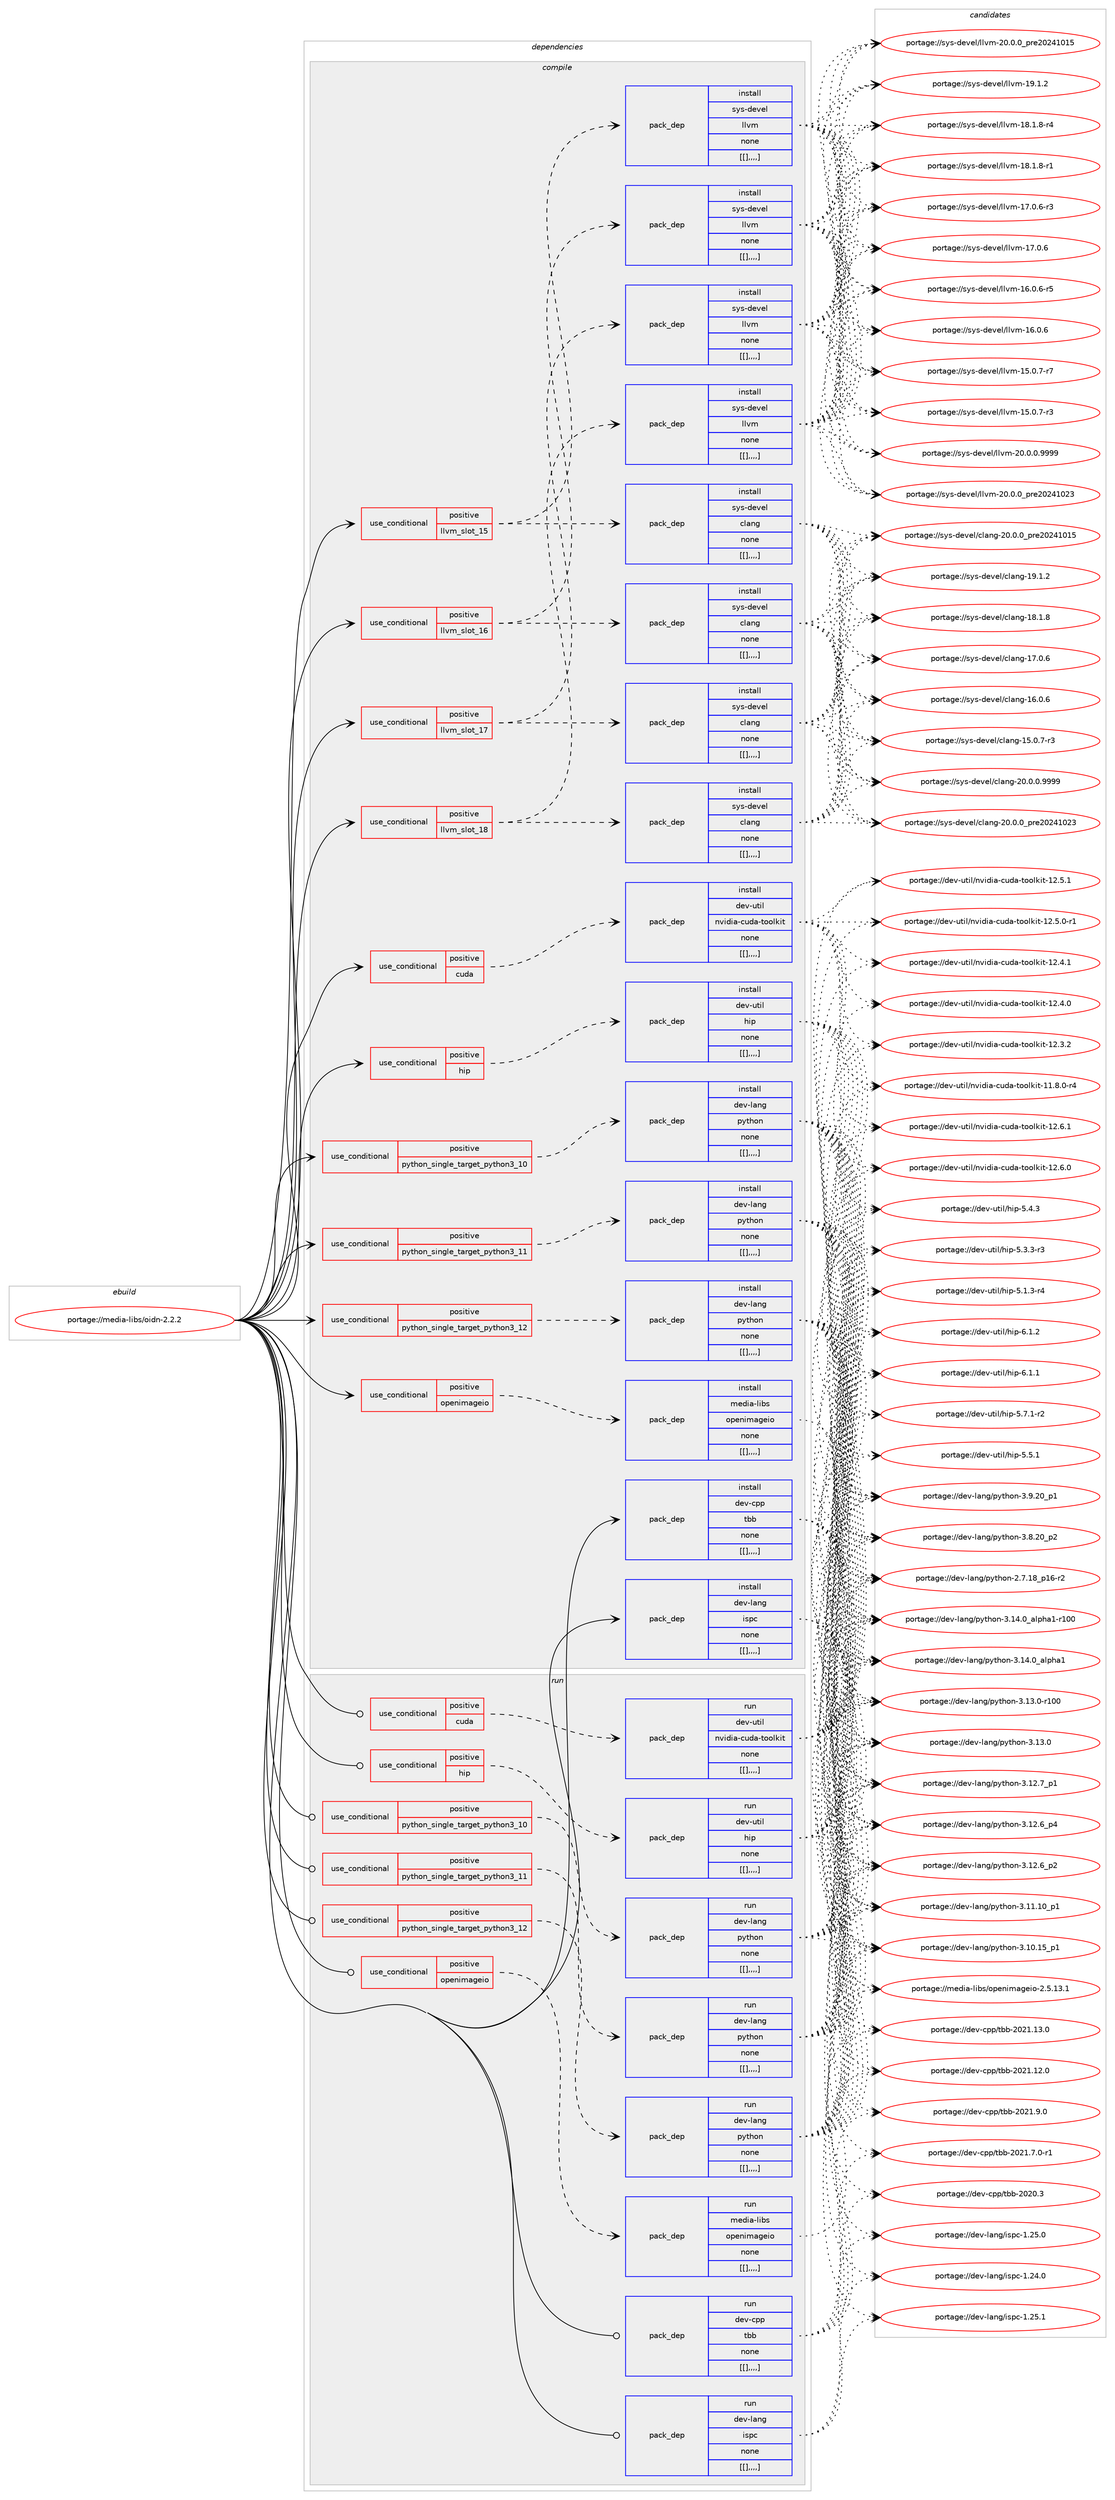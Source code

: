 digraph prolog {

# *************
# Graph options
# *************

newrank=true;
concentrate=true;
compound=true;
graph [rankdir=LR,fontname=Helvetica,fontsize=10,ranksep=1.5];#, ranksep=2.5, nodesep=0.2];
edge  [arrowhead=vee];
node  [fontname=Helvetica,fontsize=10];

# **********
# The ebuild
# **********

subgraph cluster_leftcol {
color=gray;
label=<<i>ebuild</i>>;
id [label="portage://media-libs/oidn-2.2.2", color=red, width=4, href="../media-libs/oidn-2.2.2.svg"];
}

# ****************
# The dependencies
# ****************

subgraph cluster_midcol {
color=gray;
label=<<i>dependencies</i>>;
subgraph cluster_compile {
fillcolor="#eeeeee";
style=filled;
label=<<i>compile</i>>;
subgraph cond82442 {
dependency324927 [label=<<TABLE BORDER="0" CELLBORDER="1" CELLSPACING="0" CELLPADDING="4"><TR><TD ROWSPAN="3" CELLPADDING="10">use_conditional</TD></TR><TR><TD>positive</TD></TR><TR><TD>cuda</TD></TR></TABLE>>, shape=none, color=red];
subgraph pack239836 {
dependency324976 [label=<<TABLE BORDER="0" CELLBORDER="1" CELLSPACING="0" CELLPADDING="4" WIDTH="220"><TR><TD ROWSPAN="6" CELLPADDING="30">pack_dep</TD></TR><TR><TD WIDTH="110">install</TD></TR><TR><TD>dev-util</TD></TR><TR><TD>nvidia-cuda-toolkit</TD></TR><TR><TD>none</TD></TR><TR><TD>[[],,,,]</TD></TR></TABLE>>, shape=none, color=blue];
}
dependency324927:e -> dependency324976:w [weight=20,style="dashed",arrowhead="vee"];
}
id:e -> dependency324927:w [weight=20,style="solid",arrowhead="vee"];
subgraph cond82493 {
dependency325033 [label=<<TABLE BORDER="0" CELLBORDER="1" CELLSPACING="0" CELLPADDING="4"><TR><TD ROWSPAN="3" CELLPADDING="10">use_conditional</TD></TR><TR><TD>positive</TD></TR><TR><TD>hip</TD></TR></TABLE>>, shape=none, color=red];
subgraph pack239916 {
dependency325119 [label=<<TABLE BORDER="0" CELLBORDER="1" CELLSPACING="0" CELLPADDING="4" WIDTH="220"><TR><TD ROWSPAN="6" CELLPADDING="30">pack_dep</TD></TR><TR><TD WIDTH="110">install</TD></TR><TR><TD>dev-util</TD></TR><TR><TD>hip</TD></TR><TR><TD>none</TD></TR><TR><TD>[[],,,,]</TD></TR></TABLE>>, shape=none, color=blue];
}
dependency325033:e -> dependency325119:w [weight=20,style="dashed",arrowhead="vee"];
}
id:e -> dependency325033:w [weight=20,style="solid",arrowhead="vee"];
subgraph cond82535 {
dependency325197 [label=<<TABLE BORDER="0" CELLBORDER="1" CELLSPACING="0" CELLPADDING="4"><TR><TD ROWSPAN="3" CELLPADDING="10">use_conditional</TD></TR><TR><TD>positive</TD></TR><TR><TD>llvm_slot_15</TD></TR></TABLE>>, shape=none, color=red];
subgraph pack240013 {
dependency325301 [label=<<TABLE BORDER="0" CELLBORDER="1" CELLSPACING="0" CELLPADDING="4" WIDTH="220"><TR><TD ROWSPAN="6" CELLPADDING="30">pack_dep</TD></TR><TR><TD WIDTH="110">install</TD></TR><TR><TD>sys-devel</TD></TR><TR><TD>clang</TD></TR><TR><TD>none</TD></TR><TR><TD>[[],,,,]</TD></TR></TABLE>>, shape=none, color=blue];
}
dependency325197:e -> dependency325301:w [weight=20,style="dashed",arrowhead="vee"];
subgraph pack240105 {
dependency325380 [label=<<TABLE BORDER="0" CELLBORDER="1" CELLSPACING="0" CELLPADDING="4" WIDTH="220"><TR><TD ROWSPAN="6" CELLPADDING="30">pack_dep</TD></TR><TR><TD WIDTH="110">install</TD></TR><TR><TD>sys-devel</TD></TR><TR><TD>llvm</TD></TR><TR><TD>none</TD></TR><TR><TD>[[],,,,]</TD></TR></TABLE>>, shape=none, color=blue];
}
dependency325197:e -> dependency325380:w [weight=20,style="dashed",arrowhead="vee"];
}
id:e -> dependency325197:w [weight=20,style="solid",arrowhead="vee"];
subgraph cond82602 {
dependency325386 [label=<<TABLE BORDER="0" CELLBORDER="1" CELLSPACING="0" CELLPADDING="4"><TR><TD ROWSPAN="3" CELLPADDING="10">use_conditional</TD></TR><TR><TD>positive</TD></TR><TR><TD>llvm_slot_16</TD></TR></TABLE>>, shape=none, color=red];
subgraph pack240128 {
dependency325447 [label=<<TABLE BORDER="0" CELLBORDER="1" CELLSPACING="0" CELLPADDING="4" WIDTH="220"><TR><TD ROWSPAN="6" CELLPADDING="30">pack_dep</TD></TR><TR><TD WIDTH="110">install</TD></TR><TR><TD>sys-devel</TD></TR><TR><TD>clang</TD></TR><TR><TD>none</TD></TR><TR><TD>[[],,,,]</TD></TR></TABLE>>, shape=none, color=blue];
}
dependency325386:e -> dependency325447:w [weight=20,style="dashed",arrowhead="vee"];
subgraph pack240217 {
dependency325587 [label=<<TABLE BORDER="0" CELLBORDER="1" CELLSPACING="0" CELLPADDING="4" WIDTH="220"><TR><TD ROWSPAN="6" CELLPADDING="30">pack_dep</TD></TR><TR><TD WIDTH="110">install</TD></TR><TR><TD>sys-devel</TD></TR><TR><TD>llvm</TD></TR><TR><TD>none</TD></TR><TR><TD>[[],,,,]</TD></TR></TABLE>>, shape=none, color=blue];
}
dependency325386:e -> dependency325587:w [weight=20,style="dashed",arrowhead="vee"];
}
id:e -> dependency325386:w [weight=20,style="solid",arrowhead="vee"];
subgraph cond82662 {
dependency325615 [label=<<TABLE BORDER="0" CELLBORDER="1" CELLSPACING="0" CELLPADDING="4"><TR><TD ROWSPAN="3" CELLPADDING="10">use_conditional</TD></TR><TR><TD>positive</TD></TR><TR><TD>llvm_slot_17</TD></TR></TABLE>>, shape=none, color=red];
subgraph pack240300 {
dependency325659 [label=<<TABLE BORDER="0" CELLBORDER="1" CELLSPACING="0" CELLPADDING="4" WIDTH="220"><TR><TD ROWSPAN="6" CELLPADDING="30">pack_dep</TD></TR><TR><TD WIDTH="110">install</TD></TR><TR><TD>sys-devel</TD></TR><TR><TD>clang</TD></TR><TR><TD>none</TD></TR><TR><TD>[[],,,,]</TD></TR></TABLE>>, shape=none, color=blue];
}
dependency325615:e -> dependency325659:w [weight=20,style="dashed",arrowhead="vee"];
subgraph pack240334 {
dependency325704 [label=<<TABLE BORDER="0" CELLBORDER="1" CELLSPACING="0" CELLPADDING="4" WIDTH="220"><TR><TD ROWSPAN="6" CELLPADDING="30">pack_dep</TD></TR><TR><TD WIDTH="110">install</TD></TR><TR><TD>sys-devel</TD></TR><TR><TD>llvm</TD></TR><TR><TD>none</TD></TR><TR><TD>[[],,,,]</TD></TR></TABLE>>, shape=none, color=blue];
}
dependency325615:e -> dependency325704:w [weight=20,style="dashed",arrowhead="vee"];
}
id:e -> dependency325615:w [weight=20,style="solid",arrowhead="vee"];
subgraph cond82720 {
dependency325785 [label=<<TABLE BORDER="0" CELLBORDER="1" CELLSPACING="0" CELLPADDING="4"><TR><TD ROWSPAN="3" CELLPADDING="10">use_conditional</TD></TR><TR><TD>positive</TD></TR><TR><TD>llvm_slot_18</TD></TR></TABLE>>, shape=none, color=red];
subgraph pack240478 {
dependency325933 [label=<<TABLE BORDER="0" CELLBORDER="1" CELLSPACING="0" CELLPADDING="4" WIDTH="220"><TR><TD ROWSPAN="6" CELLPADDING="30">pack_dep</TD></TR><TR><TD WIDTH="110">install</TD></TR><TR><TD>sys-devel</TD></TR><TR><TD>clang</TD></TR><TR><TD>none</TD></TR><TR><TD>[[],,,,]</TD></TR></TABLE>>, shape=none, color=blue];
}
dependency325785:e -> dependency325933:w [weight=20,style="dashed",arrowhead="vee"];
subgraph pack240504 {
dependency325959 [label=<<TABLE BORDER="0" CELLBORDER="1" CELLSPACING="0" CELLPADDING="4" WIDTH="220"><TR><TD ROWSPAN="6" CELLPADDING="30">pack_dep</TD></TR><TR><TD WIDTH="110">install</TD></TR><TR><TD>sys-devel</TD></TR><TR><TD>llvm</TD></TR><TR><TD>none</TD></TR><TR><TD>[[],,,,]</TD></TR></TABLE>>, shape=none, color=blue];
}
dependency325785:e -> dependency325959:w [weight=20,style="dashed",arrowhead="vee"];
}
id:e -> dependency325785:w [weight=20,style="solid",arrowhead="vee"];
subgraph cond82800 {
dependency326003 [label=<<TABLE BORDER="0" CELLBORDER="1" CELLSPACING="0" CELLPADDING="4"><TR><TD ROWSPAN="3" CELLPADDING="10">use_conditional</TD></TR><TR><TD>positive</TD></TR><TR><TD>openimageio</TD></TR></TABLE>>, shape=none, color=red];
subgraph pack240567 {
dependency326064 [label=<<TABLE BORDER="0" CELLBORDER="1" CELLSPACING="0" CELLPADDING="4" WIDTH="220"><TR><TD ROWSPAN="6" CELLPADDING="30">pack_dep</TD></TR><TR><TD WIDTH="110">install</TD></TR><TR><TD>media-libs</TD></TR><TR><TD>openimageio</TD></TR><TR><TD>none</TD></TR><TR><TD>[[],,,,]</TD></TR></TABLE>>, shape=none, color=blue];
}
dependency326003:e -> dependency326064:w [weight=20,style="dashed",arrowhead="vee"];
}
id:e -> dependency326003:w [weight=20,style="solid",arrowhead="vee"];
subgraph cond82821 {
dependency326088 [label=<<TABLE BORDER="0" CELLBORDER="1" CELLSPACING="0" CELLPADDING="4"><TR><TD ROWSPAN="3" CELLPADDING="10">use_conditional</TD></TR><TR><TD>positive</TD></TR><TR><TD>python_single_target_python3_10</TD></TR></TABLE>>, shape=none, color=red];
subgraph pack240613 {
dependency326109 [label=<<TABLE BORDER="0" CELLBORDER="1" CELLSPACING="0" CELLPADDING="4" WIDTH="220"><TR><TD ROWSPAN="6" CELLPADDING="30">pack_dep</TD></TR><TR><TD WIDTH="110">install</TD></TR><TR><TD>dev-lang</TD></TR><TR><TD>python</TD></TR><TR><TD>none</TD></TR><TR><TD>[[],,,,]</TD></TR></TABLE>>, shape=none, color=blue];
}
dependency326088:e -> dependency326109:w [weight=20,style="dashed",arrowhead="vee"];
}
id:e -> dependency326088:w [weight=20,style="solid",arrowhead="vee"];
subgraph cond82838 {
dependency326113 [label=<<TABLE BORDER="0" CELLBORDER="1" CELLSPACING="0" CELLPADDING="4"><TR><TD ROWSPAN="3" CELLPADDING="10">use_conditional</TD></TR><TR><TD>positive</TD></TR><TR><TD>python_single_target_python3_11</TD></TR></TABLE>>, shape=none, color=red];
subgraph pack240620 {
dependency326158 [label=<<TABLE BORDER="0" CELLBORDER="1" CELLSPACING="0" CELLPADDING="4" WIDTH="220"><TR><TD ROWSPAN="6" CELLPADDING="30">pack_dep</TD></TR><TR><TD WIDTH="110">install</TD></TR><TR><TD>dev-lang</TD></TR><TR><TD>python</TD></TR><TR><TD>none</TD></TR><TR><TD>[[],,,,]</TD></TR></TABLE>>, shape=none, color=blue];
}
dependency326113:e -> dependency326158:w [weight=20,style="dashed",arrowhead="vee"];
}
id:e -> dependency326113:w [weight=20,style="solid",arrowhead="vee"];
subgraph cond82852 {
dependency326164 [label=<<TABLE BORDER="0" CELLBORDER="1" CELLSPACING="0" CELLPADDING="4"><TR><TD ROWSPAN="3" CELLPADDING="10">use_conditional</TD></TR><TR><TD>positive</TD></TR><TR><TD>python_single_target_python3_12</TD></TR></TABLE>>, shape=none, color=red];
subgraph pack240657 {
dependency326191 [label=<<TABLE BORDER="0" CELLBORDER="1" CELLSPACING="0" CELLPADDING="4" WIDTH="220"><TR><TD ROWSPAN="6" CELLPADDING="30">pack_dep</TD></TR><TR><TD WIDTH="110">install</TD></TR><TR><TD>dev-lang</TD></TR><TR><TD>python</TD></TR><TR><TD>none</TD></TR><TR><TD>[[],,,,]</TD></TR></TABLE>>, shape=none, color=blue];
}
dependency326164:e -> dependency326191:w [weight=20,style="dashed",arrowhead="vee"];
}
id:e -> dependency326164:w [weight=20,style="solid",arrowhead="vee"];
subgraph pack240674 {
dependency326214 [label=<<TABLE BORDER="0" CELLBORDER="1" CELLSPACING="0" CELLPADDING="4" WIDTH="220"><TR><TD ROWSPAN="6" CELLPADDING="30">pack_dep</TD></TR><TR><TD WIDTH="110">install</TD></TR><TR><TD>dev-cpp</TD></TR><TR><TD>tbb</TD></TR><TR><TD>none</TD></TR><TR><TD>[[],,,,]</TD></TR></TABLE>>, shape=none, color=blue];
}
id:e -> dependency326214:w [weight=20,style="solid",arrowhead="vee"];
subgraph pack240694 {
dependency326237 [label=<<TABLE BORDER="0" CELLBORDER="1" CELLSPACING="0" CELLPADDING="4" WIDTH="220"><TR><TD ROWSPAN="6" CELLPADDING="30">pack_dep</TD></TR><TR><TD WIDTH="110">install</TD></TR><TR><TD>dev-lang</TD></TR><TR><TD>ispc</TD></TR><TR><TD>none</TD></TR><TR><TD>[[],,,,]</TD></TR></TABLE>>, shape=none, color=blue];
}
id:e -> dependency326237:w [weight=20,style="solid",arrowhead="vee"];
}
subgraph cluster_compileandrun {
fillcolor="#eeeeee";
style=filled;
label=<<i>compile and run</i>>;
}
subgraph cluster_run {
fillcolor="#eeeeee";
style=filled;
label=<<i>run</i>>;
subgraph cond82908 {
dependency326347 [label=<<TABLE BORDER="0" CELLBORDER="1" CELLSPACING="0" CELLPADDING="4"><TR><TD ROWSPAN="3" CELLPADDING="10">use_conditional</TD></TR><TR><TD>positive</TD></TR><TR><TD>cuda</TD></TR></TABLE>>, shape=none, color=red];
subgraph pack240794 {
dependency326385 [label=<<TABLE BORDER="0" CELLBORDER="1" CELLSPACING="0" CELLPADDING="4" WIDTH="220"><TR><TD ROWSPAN="6" CELLPADDING="30">pack_dep</TD></TR><TR><TD WIDTH="110">run</TD></TR><TR><TD>dev-util</TD></TR><TR><TD>nvidia-cuda-toolkit</TD></TR><TR><TD>none</TD></TR><TR><TD>[[],,,,]</TD></TR></TABLE>>, shape=none, color=blue];
}
dependency326347:e -> dependency326385:w [weight=20,style="dashed",arrowhead="vee"];
}
id:e -> dependency326347:w [weight=20,style="solid",arrowhead="odot"];
subgraph cond82938 {
dependency326416 [label=<<TABLE BORDER="0" CELLBORDER="1" CELLSPACING="0" CELLPADDING="4"><TR><TD ROWSPAN="3" CELLPADDING="10">use_conditional</TD></TR><TR><TD>positive</TD></TR><TR><TD>hip</TD></TR></TABLE>>, shape=none, color=red];
subgraph pack240814 {
dependency326482 [label=<<TABLE BORDER="0" CELLBORDER="1" CELLSPACING="0" CELLPADDING="4" WIDTH="220"><TR><TD ROWSPAN="6" CELLPADDING="30">pack_dep</TD></TR><TR><TD WIDTH="110">run</TD></TR><TR><TD>dev-util</TD></TR><TR><TD>hip</TD></TR><TR><TD>none</TD></TR><TR><TD>[[],,,,]</TD></TR></TABLE>>, shape=none, color=blue];
}
dependency326416:e -> dependency326482:w [weight=20,style="dashed",arrowhead="vee"];
}
id:e -> dependency326416:w [weight=20,style="solid",arrowhead="odot"];
subgraph cond82973 {
dependency326544 [label=<<TABLE BORDER="0" CELLBORDER="1" CELLSPACING="0" CELLPADDING="4"><TR><TD ROWSPAN="3" CELLPADDING="10">use_conditional</TD></TR><TR><TD>positive</TD></TR><TR><TD>openimageio</TD></TR></TABLE>>, shape=none, color=red];
subgraph pack240912 {
dependency326563 [label=<<TABLE BORDER="0" CELLBORDER="1" CELLSPACING="0" CELLPADDING="4" WIDTH="220"><TR><TD ROWSPAN="6" CELLPADDING="30">pack_dep</TD></TR><TR><TD WIDTH="110">run</TD></TR><TR><TD>media-libs</TD></TR><TR><TD>openimageio</TD></TR><TR><TD>none</TD></TR><TR><TD>[[],,,,]</TD></TR></TABLE>>, shape=none, color=blue];
}
dependency326544:e -> dependency326563:w [weight=20,style="dashed",arrowhead="vee"];
}
id:e -> dependency326544:w [weight=20,style="solid",arrowhead="odot"];
subgraph cond82994 {
dependency326642 [label=<<TABLE BORDER="0" CELLBORDER="1" CELLSPACING="0" CELLPADDING="4"><TR><TD ROWSPAN="3" CELLPADDING="10">use_conditional</TD></TR><TR><TD>positive</TD></TR><TR><TD>python_single_target_python3_10</TD></TR></TABLE>>, shape=none, color=red];
subgraph pack240981 {
dependency326678 [label=<<TABLE BORDER="0" CELLBORDER="1" CELLSPACING="0" CELLPADDING="4" WIDTH="220"><TR><TD ROWSPAN="6" CELLPADDING="30">pack_dep</TD></TR><TR><TD WIDTH="110">run</TD></TR><TR><TD>dev-lang</TD></TR><TR><TD>python</TD></TR><TR><TD>none</TD></TR><TR><TD>[[],,,,]</TD></TR></TABLE>>, shape=none, color=blue];
}
dependency326642:e -> dependency326678:w [weight=20,style="dashed",arrowhead="vee"];
}
id:e -> dependency326642:w [weight=20,style="solid",arrowhead="odot"];
subgraph cond83020 {
dependency326686 [label=<<TABLE BORDER="0" CELLBORDER="1" CELLSPACING="0" CELLPADDING="4"><TR><TD ROWSPAN="3" CELLPADDING="10">use_conditional</TD></TR><TR><TD>positive</TD></TR><TR><TD>python_single_target_python3_11</TD></TR></TABLE>>, shape=none, color=red];
subgraph pack241008 {
dependency326751 [label=<<TABLE BORDER="0" CELLBORDER="1" CELLSPACING="0" CELLPADDING="4" WIDTH="220"><TR><TD ROWSPAN="6" CELLPADDING="30">pack_dep</TD></TR><TR><TD WIDTH="110">run</TD></TR><TR><TD>dev-lang</TD></TR><TR><TD>python</TD></TR><TR><TD>none</TD></TR><TR><TD>[[],,,,]</TD></TR></TABLE>>, shape=none, color=blue];
}
dependency326686:e -> dependency326751:w [weight=20,style="dashed",arrowhead="vee"];
}
id:e -> dependency326686:w [weight=20,style="solid",arrowhead="odot"];
subgraph cond83048 {
dependency326776 [label=<<TABLE BORDER="0" CELLBORDER="1" CELLSPACING="0" CELLPADDING="4"><TR><TD ROWSPAN="3" CELLPADDING="10">use_conditional</TD></TR><TR><TD>positive</TD></TR><TR><TD>python_single_target_python3_12</TD></TR></TABLE>>, shape=none, color=red];
subgraph pack241095 {
dependency326848 [label=<<TABLE BORDER="0" CELLBORDER="1" CELLSPACING="0" CELLPADDING="4" WIDTH="220"><TR><TD ROWSPAN="6" CELLPADDING="30">pack_dep</TD></TR><TR><TD WIDTH="110">run</TD></TR><TR><TD>dev-lang</TD></TR><TR><TD>python</TD></TR><TR><TD>none</TD></TR><TR><TD>[[],,,,]</TD></TR></TABLE>>, shape=none, color=blue];
}
dependency326776:e -> dependency326848:w [weight=20,style="dashed",arrowhead="vee"];
}
id:e -> dependency326776:w [weight=20,style="solid",arrowhead="odot"];
subgraph pack241121 {
dependency326973 [label=<<TABLE BORDER="0" CELLBORDER="1" CELLSPACING="0" CELLPADDING="4" WIDTH="220"><TR><TD ROWSPAN="6" CELLPADDING="30">pack_dep</TD></TR><TR><TD WIDTH="110">run</TD></TR><TR><TD>dev-cpp</TD></TR><TR><TD>tbb</TD></TR><TR><TD>none</TD></TR><TR><TD>[[],,,,]</TD></TR></TABLE>>, shape=none, color=blue];
}
id:e -> dependency326973:w [weight=20,style="solid",arrowhead="odot"];
subgraph pack241182 {
dependency326980 [label=<<TABLE BORDER="0" CELLBORDER="1" CELLSPACING="0" CELLPADDING="4" WIDTH="220"><TR><TD ROWSPAN="6" CELLPADDING="30">pack_dep</TD></TR><TR><TD WIDTH="110">run</TD></TR><TR><TD>dev-lang</TD></TR><TR><TD>ispc</TD></TR><TR><TD>none</TD></TR><TR><TD>[[],,,,]</TD></TR></TABLE>>, shape=none, color=blue];
}
id:e -> dependency326980:w [weight=20,style="solid",arrowhead="odot"];
}
}

# **************
# The candidates
# **************

subgraph cluster_choices {
rank=same;
color=gray;
label=<<i>candidates</i>>;

subgraph choice240427 {
color=black;
nodesep=1;
choice1001011184511711610510847110118105100105974599117100974511611111110810710511645495046544649 [label="portage://dev-util/nvidia-cuda-toolkit-12.6.1", color=red, width=4,href="../dev-util/nvidia-cuda-toolkit-12.6.1.svg"];
choice1001011184511711610510847110118105100105974599117100974511611111110810710511645495046544648 [label="portage://dev-util/nvidia-cuda-toolkit-12.6.0", color=red, width=4,href="../dev-util/nvidia-cuda-toolkit-12.6.0.svg"];
choice1001011184511711610510847110118105100105974599117100974511611111110810710511645495046534649 [label="portage://dev-util/nvidia-cuda-toolkit-12.5.1", color=red, width=4,href="../dev-util/nvidia-cuda-toolkit-12.5.1.svg"];
choice10010111845117116105108471101181051001059745991171009745116111111108107105116454950465346484511449 [label="portage://dev-util/nvidia-cuda-toolkit-12.5.0-r1", color=red, width=4,href="../dev-util/nvidia-cuda-toolkit-12.5.0-r1.svg"];
choice1001011184511711610510847110118105100105974599117100974511611111110810710511645495046524649 [label="portage://dev-util/nvidia-cuda-toolkit-12.4.1", color=red, width=4,href="../dev-util/nvidia-cuda-toolkit-12.4.1.svg"];
choice1001011184511711610510847110118105100105974599117100974511611111110810710511645495046524648 [label="portage://dev-util/nvidia-cuda-toolkit-12.4.0", color=red, width=4,href="../dev-util/nvidia-cuda-toolkit-12.4.0.svg"];
choice1001011184511711610510847110118105100105974599117100974511611111110810710511645495046514650 [label="portage://dev-util/nvidia-cuda-toolkit-12.3.2", color=red, width=4,href="../dev-util/nvidia-cuda-toolkit-12.3.2.svg"];
choice10010111845117116105108471101181051001059745991171009745116111111108107105116454949465646484511452 [label="portage://dev-util/nvidia-cuda-toolkit-11.8.0-r4", color=red, width=4,href="../dev-util/nvidia-cuda-toolkit-11.8.0-r4.svg"];
dependency324976:e -> choice1001011184511711610510847110118105100105974599117100974511611111110810710511645495046544649:w [style=dotted,weight="100"];
dependency324976:e -> choice1001011184511711610510847110118105100105974599117100974511611111110810710511645495046544648:w [style=dotted,weight="100"];
dependency324976:e -> choice1001011184511711610510847110118105100105974599117100974511611111110810710511645495046534649:w [style=dotted,weight="100"];
dependency324976:e -> choice10010111845117116105108471101181051001059745991171009745116111111108107105116454950465346484511449:w [style=dotted,weight="100"];
dependency324976:e -> choice1001011184511711610510847110118105100105974599117100974511611111110810710511645495046524649:w [style=dotted,weight="100"];
dependency324976:e -> choice1001011184511711610510847110118105100105974599117100974511611111110810710511645495046524648:w [style=dotted,weight="100"];
dependency324976:e -> choice1001011184511711610510847110118105100105974599117100974511611111110810710511645495046514650:w [style=dotted,weight="100"];
dependency324976:e -> choice10010111845117116105108471101181051001059745991171009745116111111108107105116454949465646484511452:w [style=dotted,weight="100"];
}
subgraph choice240433 {
color=black;
nodesep=1;
choice1001011184511711610510847104105112455446494650 [label="portage://dev-util/hip-6.1.2", color=red, width=4,href="../dev-util/hip-6.1.2.svg"];
choice1001011184511711610510847104105112455446494649 [label="portage://dev-util/hip-6.1.1", color=red, width=4,href="../dev-util/hip-6.1.1.svg"];
choice10010111845117116105108471041051124553465546494511450 [label="portage://dev-util/hip-5.7.1-r2", color=red, width=4,href="../dev-util/hip-5.7.1-r2.svg"];
choice1001011184511711610510847104105112455346534649 [label="portage://dev-util/hip-5.5.1", color=red, width=4,href="../dev-util/hip-5.5.1.svg"];
choice1001011184511711610510847104105112455346524651 [label="portage://dev-util/hip-5.4.3", color=red, width=4,href="../dev-util/hip-5.4.3.svg"];
choice10010111845117116105108471041051124553465146514511451 [label="portage://dev-util/hip-5.3.3-r3", color=red, width=4,href="../dev-util/hip-5.3.3-r3.svg"];
choice10010111845117116105108471041051124553464946514511452 [label="portage://dev-util/hip-5.1.3-r4", color=red, width=4,href="../dev-util/hip-5.1.3-r4.svg"];
dependency325119:e -> choice1001011184511711610510847104105112455446494650:w [style=dotted,weight="100"];
dependency325119:e -> choice1001011184511711610510847104105112455446494649:w [style=dotted,weight="100"];
dependency325119:e -> choice10010111845117116105108471041051124553465546494511450:w [style=dotted,weight="100"];
dependency325119:e -> choice1001011184511711610510847104105112455346534649:w [style=dotted,weight="100"];
dependency325119:e -> choice1001011184511711610510847104105112455346524651:w [style=dotted,weight="100"];
dependency325119:e -> choice10010111845117116105108471041051124553465146514511451:w [style=dotted,weight="100"];
dependency325119:e -> choice10010111845117116105108471041051124553464946514511452:w [style=dotted,weight="100"];
}
subgraph choice240448 {
color=black;
nodesep=1;
choice11512111545100101118101108479910897110103455048464846484657575757 [label="portage://sys-devel/clang-20.0.0.9999", color=red, width=4,href="../sys-devel/clang-20.0.0.9999.svg"];
choice1151211154510010111810110847991089711010345504846484648951121141015048505249485051 [label="portage://sys-devel/clang-20.0.0_pre20241023", color=red, width=4,href="../sys-devel/clang-20.0.0_pre20241023.svg"];
choice1151211154510010111810110847991089711010345504846484648951121141015048505249484953 [label="portage://sys-devel/clang-20.0.0_pre20241015", color=red, width=4,href="../sys-devel/clang-20.0.0_pre20241015.svg"];
choice1151211154510010111810110847991089711010345495746494650 [label="portage://sys-devel/clang-19.1.2", color=red, width=4,href="../sys-devel/clang-19.1.2.svg"];
choice1151211154510010111810110847991089711010345495646494656 [label="portage://sys-devel/clang-18.1.8", color=red, width=4,href="../sys-devel/clang-18.1.8.svg"];
choice1151211154510010111810110847991089711010345495546484654 [label="portage://sys-devel/clang-17.0.6", color=red, width=4,href="../sys-devel/clang-17.0.6.svg"];
choice1151211154510010111810110847991089711010345495446484654 [label="portage://sys-devel/clang-16.0.6", color=red, width=4,href="../sys-devel/clang-16.0.6.svg"];
choice11512111545100101118101108479910897110103454953464846554511451 [label="portage://sys-devel/clang-15.0.7-r3", color=red, width=4,href="../sys-devel/clang-15.0.7-r3.svg"];
dependency325301:e -> choice11512111545100101118101108479910897110103455048464846484657575757:w [style=dotted,weight="100"];
dependency325301:e -> choice1151211154510010111810110847991089711010345504846484648951121141015048505249485051:w [style=dotted,weight="100"];
dependency325301:e -> choice1151211154510010111810110847991089711010345504846484648951121141015048505249484953:w [style=dotted,weight="100"];
dependency325301:e -> choice1151211154510010111810110847991089711010345495746494650:w [style=dotted,weight="100"];
dependency325301:e -> choice1151211154510010111810110847991089711010345495646494656:w [style=dotted,weight="100"];
dependency325301:e -> choice1151211154510010111810110847991089711010345495546484654:w [style=dotted,weight="100"];
dependency325301:e -> choice1151211154510010111810110847991089711010345495446484654:w [style=dotted,weight="100"];
dependency325301:e -> choice11512111545100101118101108479910897110103454953464846554511451:w [style=dotted,weight="100"];
}
subgraph choice240469 {
color=black;
nodesep=1;
choice1151211154510010111810110847108108118109455048464846484657575757 [label="portage://sys-devel/llvm-20.0.0.9999", color=red, width=4,href="../sys-devel/llvm-20.0.0.9999.svg"];
choice115121115451001011181011084710810811810945504846484648951121141015048505249485051 [label="portage://sys-devel/llvm-20.0.0_pre20241023", color=red, width=4,href="../sys-devel/llvm-20.0.0_pre20241023.svg"];
choice115121115451001011181011084710810811810945504846484648951121141015048505249484953 [label="portage://sys-devel/llvm-20.0.0_pre20241015", color=red, width=4,href="../sys-devel/llvm-20.0.0_pre20241015.svg"];
choice115121115451001011181011084710810811810945495746494650 [label="portage://sys-devel/llvm-19.1.2", color=red, width=4,href="../sys-devel/llvm-19.1.2.svg"];
choice1151211154510010111810110847108108118109454956464946564511452 [label="portage://sys-devel/llvm-18.1.8-r4", color=red, width=4,href="../sys-devel/llvm-18.1.8-r4.svg"];
choice1151211154510010111810110847108108118109454956464946564511449 [label="portage://sys-devel/llvm-18.1.8-r1", color=red, width=4,href="../sys-devel/llvm-18.1.8-r1.svg"];
choice1151211154510010111810110847108108118109454955464846544511451 [label="portage://sys-devel/llvm-17.0.6-r3", color=red, width=4,href="../sys-devel/llvm-17.0.6-r3.svg"];
choice115121115451001011181011084710810811810945495546484654 [label="portage://sys-devel/llvm-17.0.6", color=red, width=4,href="../sys-devel/llvm-17.0.6.svg"];
choice1151211154510010111810110847108108118109454954464846544511453 [label="portage://sys-devel/llvm-16.0.6-r5", color=red, width=4,href="../sys-devel/llvm-16.0.6-r5.svg"];
choice115121115451001011181011084710810811810945495446484654 [label="portage://sys-devel/llvm-16.0.6", color=red, width=4,href="../sys-devel/llvm-16.0.6.svg"];
choice1151211154510010111810110847108108118109454953464846554511455 [label="portage://sys-devel/llvm-15.0.7-r7", color=red, width=4,href="../sys-devel/llvm-15.0.7-r7.svg"];
choice1151211154510010111810110847108108118109454953464846554511451 [label="portage://sys-devel/llvm-15.0.7-r3", color=red, width=4,href="../sys-devel/llvm-15.0.7-r3.svg"];
dependency325380:e -> choice1151211154510010111810110847108108118109455048464846484657575757:w [style=dotted,weight="100"];
dependency325380:e -> choice115121115451001011181011084710810811810945504846484648951121141015048505249485051:w [style=dotted,weight="100"];
dependency325380:e -> choice115121115451001011181011084710810811810945504846484648951121141015048505249484953:w [style=dotted,weight="100"];
dependency325380:e -> choice115121115451001011181011084710810811810945495746494650:w [style=dotted,weight="100"];
dependency325380:e -> choice1151211154510010111810110847108108118109454956464946564511452:w [style=dotted,weight="100"];
dependency325380:e -> choice1151211154510010111810110847108108118109454956464946564511449:w [style=dotted,weight="100"];
dependency325380:e -> choice1151211154510010111810110847108108118109454955464846544511451:w [style=dotted,weight="100"];
dependency325380:e -> choice115121115451001011181011084710810811810945495546484654:w [style=dotted,weight="100"];
dependency325380:e -> choice1151211154510010111810110847108108118109454954464846544511453:w [style=dotted,weight="100"];
dependency325380:e -> choice115121115451001011181011084710810811810945495446484654:w [style=dotted,weight="100"];
dependency325380:e -> choice1151211154510010111810110847108108118109454953464846554511455:w [style=dotted,weight="100"];
dependency325380:e -> choice1151211154510010111810110847108108118109454953464846554511451:w [style=dotted,weight="100"];
}
subgraph choice240472 {
color=black;
nodesep=1;
choice11512111545100101118101108479910897110103455048464846484657575757 [label="portage://sys-devel/clang-20.0.0.9999", color=red, width=4,href="../sys-devel/clang-20.0.0.9999.svg"];
choice1151211154510010111810110847991089711010345504846484648951121141015048505249485051 [label="portage://sys-devel/clang-20.0.0_pre20241023", color=red, width=4,href="../sys-devel/clang-20.0.0_pre20241023.svg"];
choice1151211154510010111810110847991089711010345504846484648951121141015048505249484953 [label="portage://sys-devel/clang-20.0.0_pre20241015", color=red, width=4,href="../sys-devel/clang-20.0.0_pre20241015.svg"];
choice1151211154510010111810110847991089711010345495746494650 [label="portage://sys-devel/clang-19.1.2", color=red, width=4,href="../sys-devel/clang-19.1.2.svg"];
choice1151211154510010111810110847991089711010345495646494656 [label="portage://sys-devel/clang-18.1.8", color=red, width=4,href="../sys-devel/clang-18.1.8.svg"];
choice1151211154510010111810110847991089711010345495546484654 [label="portage://sys-devel/clang-17.0.6", color=red, width=4,href="../sys-devel/clang-17.0.6.svg"];
choice1151211154510010111810110847991089711010345495446484654 [label="portage://sys-devel/clang-16.0.6", color=red, width=4,href="../sys-devel/clang-16.0.6.svg"];
choice11512111545100101118101108479910897110103454953464846554511451 [label="portage://sys-devel/clang-15.0.7-r3", color=red, width=4,href="../sys-devel/clang-15.0.7-r3.svg"];
dependency325447:e -> choice11512111545100101118101108479910897110103455048464846484657575757:w [style=dotted,weight="100"];
dependency325447:e -> choice1151211154510010111810110847991089711010345504846484648951121141015048505249485051:w [style=dotted,weight="100"];
dependency325447:e -> choice1151211154510010111810110847991089711010345504846484648951121141015048505249484953:w [style=dotted,weight="100"];
dependency325447:e -> choice1151211154510010111810110847991089711010345495746494650:w [style=dotted,weight="100"];
dependency325447:e -> choice1151211154510010111810110847991089711010345495646494656:w [style=dotted,weight="100"];
dependency325447:e -> choice1151211154510010111810110847991089711010345495546484654:w [style=dotted,weight="100"];
dependency325447:e -> choice1151211154510010111810110847991089711010345495446484654:w [style=dotted,weight="100"];
dependency325447:e -> choice11512111545100101118101108479910897110103454953464846554511451:w [style=dotted,weight="100"];
}
subgraph choice240480 {
color=black;
nodesep=1;
choice1151211154510010111810110847108108118109455048464846484657575757 [label="portage://sys-devel/llvm-20.0.0.9999", color=red, width=4,href="../sys-devel/llvm-20.0.0.9999.svg"];
choice115121115451001011181011084710810811810945504846484648951121141015048505249485051 [label="portage://sys-devel/llvm-20.0.0_pre20241023", color=red, width=4,href="../sys-devel/llvm-20.0.0_pre20241023.svg"];
choice115121115451001011181011084710810811810945504846484648951121141015048505249484953 [label="portage://sys-devel/llvm-20.0.0_pre20241015", color=red, width=4,href="../sys-devel/llvm-20.0.0_pre20241015.svg"];
choice115121115451001011181011084710810811810945495746494650 [label="portage://sys-devel/llvm-19.1.2", color=red, width=4,href="../sys-devel/llvm-19.1.2.svg"];
choice1151211154510010111810110847108108118109454956464946564511452 [label="portage://sys-devel/llvm-18.1.8-r4", color=red, width=4,href="../sys-devel/llvm-18.1.8-r4.svg"];
choice1151211154510010111810110847108108118109454956464946564511449 [label="portage://sys-devel/llvm-18.1.8-r1", color=red, width=4,href="../sys-devel/llvm-18.1.8-r1.svg"];
choice1151211154510010111810110847108108118109454955464846544511451 [label="portage://sys-devel/llvm-17.0.6-r3", color=red, width=4,href="../sys-devel/llvm-17.0.6-r3.svg"];
choice115121115451001011181011084710810811810945495546484654 [label="portage://sys-devel/llvm-17.0.6", color=red, width=4,href="../sys-devel/llvm-17.0.6.svg"];
choice1151211154510010111810110847108108118109454954464846544511453 [label="portage://sys-devel/llvm-16.0.6-r5", color=red, width=4,href="../sys-devel/llvm-16.0.6-r5.svg"];
choice115121115451001011181011084710810811810945495446484654 [label="portage://sys-devel/llvm-16.0.6", color=red, width=4,href="../sys-devel/llvm-16.0.6.svg"];
choice1151211154510010111810110847108108118109454953464846554511455 [label="portage://sys-devel/llvm-15.0.7-r7", color=red, width=4,href="../sys-devel/llvm-15.0.7-r7.svg"];
choice1151211154510010111810110847108108118109454953464846554511451 [label="portage://sys-devel/llvm-15.0.7-r3", color=red, width=4,href="../sys-devel/llvm-15.0.7-r3.svg"];
dependency325587:e -> choice1151211154510010111810110847108108118109455048464846484657575757:w [style=dotted,weight="100"];
dependency325587:e -> choice115121115451001011181011084710810811810945504846484648951121141015048505249485051:w [style=dotted,weight="100"];
dependency325587:e -> choice115121115451001011181011084710810811810945504846484648951121141015048505249484953:w [style=dotted,weight="100"];
dependency325587:e -> choice115121115451001011181011084710810811810945495746494650:w [style=dotted,weight="100"];
dependency325587:e -> choice1151211154510010111810110847108108118109454956464946564511452:w [style=dotted,weight="100"];
dependency325587:e -> choice1151211154510010111810110847108108118109454956464946564511449:w [style=dotted,weight="100"];
dependency325587:e -> choice1151211154510010111810110847108108118109454955464846544511451:w [style=dotted,weight="100"];
dependency325587:e -> choice115121115451001011181011084710810811810945495546484654:w [style=dotted,weight="100"];
dependency325587:e -> choice1151211154510010111810110847108108118109454954464846544511453:w [style=dotted,weight="100"];
dependency325587:e -> choice115121115451001011181011084710810811810945495446484654:w [style=dotted,weight="100"];
dependency325587:e -> choice1151211154510010111810110847108108118109454953464846554511455:w [style=dotted,weight="100"];
dependency325587:e -> choice1151211154510010111810110847108108118109454953464846554511451:w [style=dotted,weight="100"];
}
subgraph choice240493 {
color=black;
nodesep=1;
choice11512111545100101118101108479910897110103455048464846484657575757 [label="portage://sys-devel/clang-20.0.0.9999", color=red, width=4,href="../sys-devel/clang-20.0.0.9999.svg"];
choice1151211154510010111810110847991089711010345504846484648951121141015048505249485051 [label="portage://sys-devel/clang-20.0.0_pre20241023", color=red, width=4,href="../sys-devel/clang-20.0.0_pre20241023.svg"];
choice1151211154510010111810110847991089711010345504846484648951121141015048505249484953 [label="portage://sys-devel/clang-20.0.0_pre20241015", color=red, width=4,href="../sys-devel/clang-20.0.0_pre20241015.svg"];
choice1151211154510010111810110847991089711010345495746494650 [label="portage://sys-devel/clang-19.1.2", color=red, width=4,href="../sys-devel/clang-19.1.2.svg"];
choice1151211154510010111810110847991089711010345495646494656 [label="portage://sys-devel/clang-18.1.8", color=red, width=4,href="../sys-devel/clang-18.1.8.svg"];
choice1151211154510010111810110847991089711010345495546484654 [label="portage://sys-devel/clang-17.0.6", color=red, width=4,href="../sys-devel/clang-17.0.6.svg"];
choice1151211154510010111810110847991089711010345495446484654 [label="portage://sys-devel/clang-16.0.6", color=red, width=4,href="../sys-devel/clang-16.0.6.svg"];
choice11512111545100101118101108479910897110103454953464846554511451 [label="portage://sys-devel/clang-15.0.7-r3", color=red, width=4,href="../sys-devel/clang-15.0.7-r3.svg"];
dependency325659:e -> choice11512111545100101118101108479910897110103455048464846484657575757:w [style=dotted,weight="100"];
dependency325659:e -> choice1151211154510010111810110847991089711010345504846484648951121141015048505249485051:w [style=dotted,weight="100"];
dependency325659:e -> choice1151211154510010111810110847991089711010345504846484648951121141015048505249484953:w [style=dotted,weight="100"];
dependency325659:e -> choice1151211154510010111810110847991089711010345495746494650:w [style=dotted,weight="100"];
dependency325659:e -> choice1151211154510010111810110847991089711010345495646494656:w [style=dotted,weight="100"];
dependency325659:e -> choice1151211154510010111810110847991089711010345495546484654:w [style=dotted,weight="100"];
dependency325659:e -> choice1151211154510010111810110847991089711010345495446484654:w [style=dotted,weight="100"];
dependency325659:e -> choice11512111545100101118101108479910897110103454953464846554511451:w [style=dotted,weight="100"];
}
subgraph choice240500 {
color=black;
nodesep=1;
choice1151211154510010111810110847108108118109455048464846484657575757 [label="portage://sys-devel/llvm-20.0.0.9999", color=red, width=4,href="../sys-devel/llvm-20.0.0.9999.svg"];
choice115121115451001011181011084710810811810945504846484648951121141015048505249485051 [label="portage://sys-devel/llvm-20.0.0_pre20241023", color=red, width=4,href="../sys-devel/llvm-20.0.0_pre20241023.svg"];
choice115121115451001011181011084710810811810945504846484648951121141015048505249484953 [label="portage://sys-devel/llvm-20.0.0_pre20241015", color=red, width=4,href="../sys-devel/llvm-20.0.0_pre20241015.svg"];
choice115121115451001011181011084710810811810945495746494650 [label="portage://sys-devel/llvm-19.1.2", color=red, width=4,href="../sys-devel/llvm-19.1.2.svg"];
choice1151211154510010111810110847108108118109454956464946564511452 [label="portage://sys-devel/llvm-18.1.8-r4", color=red, width=4,href="../sys-devel/llvm-18.1.8-r4.svg"];
choice1151211154510010111810110847108108118109454956464946564511449 [label="portage://sys-devel/llvm-18.1.8-r1", color=red, width=4,href="../sys-devel/llvm-18.1.8-r1.svg"];
choice1151211154510010111810110847108108118109454955464846544511451 [label="portage://sys-devel/llvm-17.0.6-r3", color=red, width=4,href="../sys-devel/llvm-17.0.6-r3.svg"];
choice115121115451001011181011084710810811810945495546484654 [label="portage://sys-devel/llvm-17.0.6", color=red, width=4,href="../sys-devel/llvm-17.0.6.svg"];
choice1151211154510010111810110847108108118109454954464846544511453 [label="portage://sys-devel/llvm-16.0.6-r5", color=red, width=4,href="../sys-devel/llvm-16.0.6-r5.svg"];
choice115121115451001011181011084710810811810945495446484654 [label="portage://sys-devel/llvm-16.0.6", color=red, width=4,href="../sys-devel/llvm-16.0.6.svg"];
choice1151211154510010111810110847108108118109454953464846554511455 [label="portage://sys-devel/llvm-15.0.7-r7", color=red, width=4,href="../sys-devel/llvm-15.0.7-r7.svg"];
choice1151211154510010111810110847108108118109454953464846554511451 [label="portage://sys-devel/llvm-15.0.7-r3", color=red, width=4,href="../sys-devel/llvm-15.0.7-r3.svg"];
dependency325704:e -> choice1151211154510010111810110847108108118109455048464846484657575757:w [style=dotted,weight="100"];
dependency325704:e -> choice115121115451001011181011084710810811810945504846484648951121141015048505249485051:w [style=dotted,weight="100"];
dependency325704:e -> choice115121115451001011181011084710810811810945504846484648951121141015048505249484953:w [style=dotted,weight="100"];
dependency325704:e -> choice115121115451001011181011084710810811810945495746494650:w [style=dotted,weight="100"];
dependency325704:e -> choice1151211154510010111810110847108108118109454956464946564511452:w [style=dotted,weight="100"];
dependency325704:e -> choice1151211154510010111810110847108108118109454956464946564511449:w [style=dotted,weight="100"];
dependency325704:e -> choice1151211154510010111810110847108108118109454955464846544511451:w [style=dotted,weight="100"];
dependency325704:e -> choice115121115451001011181011084710810811810945495546484654:w [style=dotted,weight="100"];
dependency325704:e -> choice1151211154510010111810110847108108118109454954464846544511453:w [style=dotted,weight="100"];
dependency325704:e -> choice115121115451001011181011084710810811810945495446484654:w [style=dotted,weight="100"];
dependency325704:e -> choice1151211154510010111810110847108108118109454953464846554511455:w [style=dotted,weight="100"];
dependency325704:e -> choice1151211154510010111810110847108108118109454953464846554511451:w [style=dotted,weight="100"];
}
subgraph choice240512 {
color=black;
nodesep=1;
choice11512111545100101118101108479910897110103455048464846484657575757 [label="portage://sys-devel/clang-20.0.0.9999", color=red, width=4,href="../sys-devel/clang-20.0.0.9999.svg"];
choice1151211154510010111810110847991089711010345504846484648951121141015048505249485051 [label="portage://sys-devel/clang-20.0.0_pre20241023", color=red, width=4,href="../sys-devel/clang-20.0.0_pre20241023.svg"];
choice1151211154510010111810110847991089711010345504846484648951121141015048505249484953 [label="portage://sys-devel/clang-20.0.0_pre20241015", color=red, width=4,href="../sys-devel/clang-20.0.0_pre20241015.svg"];
choice1151211154510010111810110847991089711010345495746494650 [label="portage://sys-devel/clang-19.1.2", color=red, width=4,href="../sys-devel/clang-19.1.2.svg"];
choice1151211154510010111810110847991089711010345495646494656 [label="portage://sys-devel/clang-18.1.8", color=red, width=4,href="../sys-devel/clang-18.1.8.svg"];
choice1151211154510010111810110847991089711010345495546484654 [label="portage://sys-devel/clang-17.0.6", color=red, width=4,href="../sys-devel/clang-17.0.6.svg"];
choice1151211154510010111810110847991089711010345495446484654 [label="portage://sys-devel/clang-16.0.6", color=red, width=4,href="../sys-devel/clang-16.0.6.svg"];
choice11512111545100101118101108479910897110103454953464846554511451 [label="portage://sys-devel/clang-15.0.7-r3", color=red, width=4,href="../sys-devel/clang-15.0.7-r3.svg"];
dependency325933:e -> choice11512111545100101118101108479910897110103455048464846484657575757:w [style=dotted,weight="100"];
dependency325933:e -> choice1151211154510010111810110847991089711010345504846484648951121141015048505249485051:w [style=dotted,weight="100"];
dependency325933:e -> choice1151211154510010111810110847991089711010345504846484648951121141015048505249484953:w [style=dotted,weight="100"];
dependency325933:e -> choice1151211154510010111810110847991089711010345495746494650:w [style=dotted,weight="100"];
dependency325933:e -> choice1151211154510010111810110847991089711010345495646494656:w [style=dotted,weight="100"];
dependency325933:e -> choice1151211154510010111810110847991089711010345495546484654:w [style=dotted,weight="100"];
dependency325933:e -> choice1151211154510010111810110847991089711010345495446484654:w [style=dotted,weight="100"];
dependency325933:e -> choice11512111545100101118101108479910897110103454953464846554511451:w [style=dotted,weight="100"];
}
subgraph choice240518 {
color=black;
nodesep=1;
choice1151211154510010111810110847108108118109455048464846484657575757 [label="portage://sys-devel/llvm-20.0.0.9999", color=red, width=4,href="../sys-devel/llvm-20.0.0.9999.svg"];
choice115121115451001011181011084710810811810945504846484648951121141015048505249485051 [label="portage://sys-devel/llvm-20.0.0_pre20241023", color=red, width=4,href="../sys-devel/llvm-20.0.0_pre20241023.svg"];
choice115121115451001011181011084710810811810945504846484648951121141015048505249484953 [label="portage://sys-devel/llvm-20.0.0_pre20241015", color=red, width=4,href="../sys-devel/llvm-20.0.0_pre20241015.svg"];
choice115121115451001011181011084710810811810945495746494650 [label="portage://sys-devel/llvm-19.1.2", color=red, width=4,href="../sys-devel/llvm-19.1.2.svg"];
choice1151211154510010111810110847108108118109454956464946564511452 [label="portage://sys-devel/llvm-18.1.8-r4", color=red, width=4,href="../sys-devel/llvm-18.1.8-r4.svg"];
choice1151211154510010111810110847108108118109454956464946564511449 [label="portage://sys-devel/llvm-18.1.8-r1", color=red, width=4,href="../sys-devel/llvm-18.1.8-r1.svg"];
choice1151211154510010111810110847108108118109454955464846544511451 [label="portage://sys-devel/llvm-17.0.6-r3", color=red, width=4,href="../sys-devel/llvm-17.0.6-r3.svg"];
choice115121115451001011181011084710810811810945495546484654 [label="portage://sys-devel/llvm-17.0.6", color=red, width=4,href="../sys-devel/llvm-17.0.6.svg"];
choice1151211154510010111810110847108108118109454954464846544511453 [label="portage://sys-devel/llvm-16.0.6-r5", color=red, width=4,href="../sys-devel/llvm-16.0.6-r5.svg"];
choice115121115451001011181011084710810811810945495446484654 [label="portage://sys-devel/llvm-16.0.6", color=red, width=4,href="../sys-devel/llvm-16.0.6.svg"];
choice1151211154510010111810110847108108118109454953464846554511455 [label="portage://sys-devel/llvm-15.0.7-r7", color=red, width=4,href="../sys-devel/llvm-15.0.7-r7.svg"];
choice1151211154510010111810110847108108118109454953464846554511451 [label="portage://sys-devel/llvm-15.0.7-r3", color=red, width=4,href="../sys-devel/llvm-15.0.7-r3.svg"];
dependency325959:e -> choice1151211154510010111810110847108108118109455048464846484657575757:w [style=dotted,weight="100"];
dependency325959:e -> choice115121115451001011181011084710810811810945504846484648951121141015048505249485051:w [style=dotted,weight="100"];
dependency325959:e -> choice115121115451001011181011084710810811810945504846484648951121141015048505249484953:w [style=dotted,weight="100"];
dependency325959:e -> choice115121115451001011181011084710810811810945495746494650:w [style=dotted,weight="100"];
dependency325959:e -> choice1151211154510010111810110847108108118109454956464946564511452:w [style=dotted,weight="100"];
dependency325959:e -> choice1151211154510010111810110847108108118109454956464946564511449:w [style=dotted,weight="100"];
dependency325959:e -> choice1151211154510010111810110847108108118109454955464846544511451:w [style=dotted,weight="100"];
dependency325959:e -> choice115121115451001011181011084710810811810945495546484654:w [style=dotted,weight="100"];
dependency325959:e -> choice1151211154510010111810110847108108118109454954464846544511453:w [style=dotted,weight="100"];
dependency325959:e -> choice115121115451001011181011084710810811810945495446484654:w [style=dotted,weight="100"];
dependency325959:e -> choice1151211154510010111810110847108108118109454953464846554511455:w [style=dotted,weight="100"];
dependency325959:e -> choice1151211154510010111810110847108108118109454953464846554511451:w [style=dotted,weight="100"];
}
subgraph choice240522 {
color=black;
nodesep=1;
choice1091011001059745108105981154711111210111010510997103101105111455046534649514649 [label="portage://media-libs/openimageio-2.5.13.1", color=red, width=4,href="../media-libs/openimageio-2.5.13.1.svg"];
dependency326064:e -> choice1091011001059745108105981154711111210111010510997103101105111455046534649514649:w [style=dotted,weight="100"];
}
subgraph choice240523 {
color=black;
nodesep=1;
choice100101118451089711010347112121116104111110455146495246489597108112104974945114494848 [label="portage://dev-lang/python-3.14.0_alpha1-r100", color=red, width=4,href="../dev-lang/python-3.14.0_alpha1-r100.svg"];
choice1001011184510897110103471121211161041111104551464952464895971081121049749 [label="portage://dev-lang/python-3.14.0_alpha1", color=red, width=4,href="../dev-lang/python-3.14.0_alpha1.svg"];
choice1001011184510897110103471121211161041111104551464951464845114494848 [label="portage://dev-lang/python-3.13.0-r100", color=red, width=4,href="../dev-lang/python-3.13.0-r100.svg"];
choice10010111845108971101034711212111610411111045514649514648 [label="portage://dev-lang/python-3.13.0", color=red, width=4,href="../dev-lang/python-3.13.0.svg"];
choice100101118451089711010347112121116104111110455146495046559511249 [label="portage://dev-lang/python-3.12.7_p1", color=red, width=4,href="../dev-lang/python-3.12.7_p1.svg"];
choice100101118451089711010347112121116104111110455146495046549511252 [label="portage://dev-lang/python-3.12.6_p4", color=red, width=4,href="../dev-lang/python-3.12.6_p4.svg"];
choice100101118451089711010347112121116104111110455146495046549511250 [label="portage://dev-lang/python-3.12.6_p2", color=red, width=4,href="../dev-lang/python-3.12.6_p2.svg"];
choice10010111845108971101034711212111610411111045514649494649489511249 [label="portage://dev-lang/python-3.11.10_p1", color=red, width=4,href="../dev-lang/python-3.11.10_p1.svg"];
choice10010111845108971101034711212111610411111045514649484649539511249 [label="portage://dev-lang/python-3.10.15_p1", color=red, width=4,href="../dev-lang/python-3.10.15_p1.svg"];
choice100101118451089711010347112121116104111110455146574650489511249 [label="portage://dev-lang/python-3.9.20_p1", color=red, width=4,href="../dev-lang/python-3.9.20_p1.svg"];
choice100101118451089711010347112121116104111110455146564650489511250 [label="portage://dev-lang/python-3.8.20_p2", color=red, width=4,href="../dev-lang/python-3.8.20_p2.svg"];
choice100101118451089711010347112121116104111110455046554649569511249544511450 [label="portage://dev-lang/python-2.7.18_p16-r2", color=red, width=4,href="../dev-lang/python-2.7.18_p16-r2.svg"];
dependency326109:e -> choice100101118451089711010347112121116104111110455146495246489597108112104974945114494848:w [style=dotted,weight="100"];
dependency326109:e -> choice1001011184510897110103471121211161041111104551464952464895971081121049749:w [style=dotted,weight="100"];
dependency326109:e -> choice1001011184510897110103471121211161041111104551464951464845114494848:w [style=dotted,weight="100"];
dependency326109:e -> choice10010111845108971101034711212111610411111045514649514648:w [style=dotted,weight="100"];
dependency326109:e -> choice100101118451089711010347112121116104111110455146495046559511249:w [style=dotted,weight="100"];
dependency326109:e -> choice100101118451089711010347112121116104111110455146495046549511252:w [style=dotted,weight="100"];
dependency326109:e -> choice100101118451089711010347112121116104111110455146495046549511250:w [style=dotted,weight="100"];
dependency326109:e -> choice10010111845108971101034711212111610411111045514649494649489511249:w [style=dotted,weight="100"];
dependency326109:e -> choice10010111845108971101034711212111610411111045514649484649539511249:w [style=dotted,weight="100"];
dependency326109:e -> choice100101118451089711010347112121116104111110455146574650489511249:w [style=dotted,weight="100"];
dependency326109:e -> choice100101118451089711010347112121116104111110455146564650489511250:w [style=dotted,weight="100"];
dependency326109:e -> choice100101118451089711010347112121116104111110455046554649569511249544511450:w [style=dotted,weight="100"];
}
subgraph choice240528 {
color=black;
nodesep=1;
choice100101118451089711010347112121116104111110455146495246489597108112104974945114494848 [label="portage://dev-lang/python-3.14.0_alpha1-r100", color=red, width=4,href="../dev-lang/python-3.14.0_alpha1-r100.svg"];
choice1001011184510897110103471121211161041111104551464952464895971081121049749 [label="portage://dev-lang/python-3.14.0_alpha1", color=red, width=4,href="../dev-lang/python-3.14.0_alpha1.svg"];
choice1001011184510897110103471121211161041111104551464951464845114494848 [label="portage://dev-lang/python-3.13.0-r100", color=red, width=4,href="../dev-lang/python-3.13.0-r100.svg"];
choice10010111845108971101034711212111610411111045514649514648 [label="portage://dev-lang/python-3.13.0", color=red, width=4,href="../dev-lang/python-3.13.0.svg"];
choice100101118451089711010347112121116104111110455146495046559511249 [label="portage://dev-lang/python-3.12.7_p1", color=red, width=4,href="../dev-lang/python-3.12.7_p1.svg"];
choice100101118451089711010347112121116104111110455146495046549511252 [label="portage://dev-lang/python-3.12.6_p4", color=red, width=4,href="../dev-lang/python-3.12.6_p4.svg"];
choice100101118451089711010347112121116104111110455146495046549511250 [label="portage://dev-lang/python-3.12.6_p2", color=red, width=4,href="../dev-lang/python-3.12.6_p2.svg"];
choice10010111845108971101034711212111610411111045514649494649489511249 [label="portage://dev-lang/python-3.11.10_p1", color=red, width=4,href="../dev-lang/python-3.11.10_p1.svg"];
choice10010111845108971101034711212111610411111045514649484649539511249 [label="portage://dev-lang/python-3.10.15_p1", color=red, width=4,href="../dev-lang/python-3.10.15_p1.svg"];
choice100101118451089711010347112121116104111110455146574650489511249 [label="portage://dev-lang/python-3.9.20_p1", color=red, width=4,href="../dev-lang/python-3.9.20_p1.svg"];
choice100101118451089711010347112121116104111110455146564650489511250 [label="portage://dev-lang/python-3.8.20_p2", color=red, width=4,href="../dev-lang/python-3.8.20_p2.svg"];
choice100101118451089711010347112121116104111110455046554649569511249544511450 [label="portage://dev-lang/python-2.7.18_p16-r2", color=red, width=4,href="../dev-lang/python-2.7.18_p16-r2.svg"];
dependency326158:e -> choice100101118451089711010347112121116104111110455146495246489597108112104974945114494848:w [style=dotted,weight="100"];
dependency326158:e -> choice1001011184510897110103471121211161041111104551464952464895971081121049749:w [style=dotted,weight="100"];
dependency326158:e -> choice1001011184510897110103471121211161041111104551464951464845114494848:w [style=dotted,weight="100"];
dependency326158:e -> choice10010111845108971101034711212111610411111045514649514648:w [style=dotted,weight="100"];
dependency326158:e -> choice100101118451089711010347112121116104111110455146495046559511249:w [style=dotted,weight="100"];
dependency326158:e -> choice100101118451089711010347112121116104111110455146495046549511252:w [style=dotted,weight="100"];
dependency326158:e -> choice100101118451089711010347112121116104111110455146495046549511250:w [style=dotted,weight="100"];
dependency326158:e -> choice10010111845108971101034711212111610411111045514649494649489511249:w [style=dotted,weight="100"];
dependency326158:e -> choice10010111845108971101034711212111610411111045514649484649539511249:w [style=dotted,weight="100"];
dependency326158:e -> choice100101118451089711010347112121116104111110455146574650489511249:w [style=dotted,weight="100"];
dependency326158:e -> choice100101118451089711010347112121116104111110455146564650489511250:w [style=dotted,weight="100"];
dependency326158:e -> choice100101118451089711010347112121116104111110455046554649569511249544511450:w [style=dotted,weight="100"];
}
subgraph choice240537 {
color=black;
nodesep=1;
choice100101118451089711010347112121116104111110455146495246489597108112104974945114494848 [label="portage://dev-lang/python-3.14.0_alpha1-r100", color=red, width=4,href="../dev-lang/python-3.14.0_alpha1-r100.svg"];
choice1001011184510897110103471121211161041111104551464952464895971081121049749 [label="portage://dev-lang/python-3.14.0_alpha1", color=red, width=4,href="../dev-lang/python-3.14.0_alpha1.svg"];
choice1001011184510897110103471121211161041111104551464951464845114494848 [label="portage://dev-lang/python-3.13.0-r100", color=red, width=4,href="../dev-lang/python-3.13.0-r100.svg"];
choice10010111845108971101034711212111610411111045514649514648 [label="portage://dev-lang/python-3.13.0", color=red, width=4,href="../dev-lang/python-3.13.0.svg"];
choice100101118451089711010347112121116104111110455146495046559511249 [label="portage://dev-lang/python-3.12.7_p1", color=red, width=4,href="../dev-lang/python-3.12.7_p1.svg"];
choice100101118451089711010347112121116104111110455146495046549511252 [label="portage://dev-lang/python-3.12.6_p4", color=red, width=4,href="../dev-lang/python-3.12.6_p4.svg"];
choice100101118451089711010347112121116104111110455146495046549511250 [label="portage://dev-lang/python-3.12.6_p2", color=red, width=4,href="../dev-lang/python-3.12.6_p2.svg"];
choice10010111845108971101034711212111610411111045514649494649489511249 [label="portage://dev-lang/python-3.11.10_p1", color=red, width=4,href="../dev-lang/python-3.11.10_p1.svg"];
choice10010111845108971101034711212111610411111045514649484649539511249 [label="portage://dev-lang/python-3.10.15_p1", color=red, width=4,href="../dev-lang/python-3.10.15_p1.svg"];
choice100101118451089711010347112121116104111110455146574650489511249 [label="portage://dev-lang/python-3.9.20_p1", color=red, width=4,href="../dev-lang/python-3.9.20_p1.svg"];
choice100101118451089711010347112121116104111110455146564650489511250 [label="portage://dev-lang/python-3.8.20_p2", color=red, width=4,href="../dev-lang/python-3.8.20_p2.svg"];
choice100101118451089711010347112121116104111110455046554649569511249544511450 [label="portage://dev-lang/python-2.7.18_p16-r2", color=red, width=4,href="../dev-lang/python-2.7.18_p16-r2.svg"];
dependency326191:e -> choice100101118451089711010347112121116104111110455146495246489597108112104974945114494848:w [style=dotted,weight="100"];
dependency326191:e -> choice1001011184510897110103471121211161041111104551464952464895971081121049749:w [style=dotted,weight="100"];
dependency326191:e -> choice1001011184510897110103471121211161041111104551464951464845114494848:w [style=dotted,weight="100"];
dependency326191:e -> choice10010111845108971101034711212111610411111045514649514648:w [style=dotted,weight="100"];
dependency326191:e -> choice100101118451089711010347112121116104111110455146495046559511249:w [style=dotted,weight="100"];
dependency326191:e -> choice100101118451089711010347112121116104111110455146495046549511252:w [style=dotted,weight="100"];
dependency326191:e -> choice100101118451089711010347112121116104111110455146495046549511250:w [style=dotted,weight="100"];
dependency326191:e -> choice10010111845108971101034711212111610411111045514649494649489511249:w [style=dotted,weight="100"];
dependency326191:e -> choice10010111845108971101034711212111610411111045514649484649539511249:w [style=dotted,weight="100"];
dependency326191:e -> choice100101118451089711010347112121116104111110455146574650489511249:w [style=dotted,weight="100"];
dependency326191:e -> choice100101118451089711010347112121116104111110455146564650489511250:w [style=dotted,weight="100"];
dependency326191:e -> choice100101118451089711010347112121116104111110455046554649569511249544511450:w [style=dotted,weight="100"];
}
subgraph choice240539 {
color=black;
nodesep=1;
choice100101118459911211247116989845504850494649514648 [label="portage://dev-cpp/tbb-2021.13.0", color=red, width=4,href="../dev-cpp/tbb-2021.13.0.svg"];
choice100101118459911211247116989845504850494649504648 [label="portage://dev-cpp/tbb-2021.12.0", color=red, width=4,href="../dev-cpp/tbb-2021.12.0.svg"];
choice1001011184599112112471169898455048504946574648 [label="portage://dev-cpp/tbb-2021.9.0", color=red, width=4,href="../dev-cpp/tbb-2021.9.0.svg"];
choice10010111845991121124711698984550485049465546484511449 [label="portage://dev-cpp/tbb-2021.7.0-r1", color=red, width=4,href="../dev-cpp/tbb-2021.7.0-r1.svg"];
choice100101118459911211247116989845504850484651 [label="portage://dev-cpp/tbb-2020.3", color=red, width=4,href="../dev-cpp/tbb-2020.3.svg"];
dependency326214:e -> choice100101118459911211247116989845504850494649514648:w [style=dotted,weight="100"];
dependency326214:e -> choice100101118459911211247116989845504850494649504648:w [style=dotted,weight="100"];
dependency326214:e -> choice1001011184599112112471169898455048504946574648:w [style=dotted,weight="100"];
dependency326214:e -> choice10010111845991121124711698984550485049465546484511449:w [style=dotted,weight="100"];
dependency326214:e -> choice100101118459911211247116989845504850484651:w [style=dotted,weight="100"];
}
subgraph choice240542 {
color=black;
nodesep=1;
choice1001011184510897110103471051151129945494650534649 [label="portage://dev-lang/ispc-1.25.1", color=red, width=4,href="../dev-lang/ispc-1.25.1.svg"];
choice1001011184510897110103471051151129945494650534648 [label="portage://dev-lang/ispc-1.25.0", color=red, width=4,href="../dev-lang/ispc-1.25.0.svg"];
choice1001011184510897110103471051151129945494650524648 [label="portage://dev-lang/ispc-1.24.0", color=red, width=4,href="../dev-lang/ispc-1.24.0.svg"];
dependency326237:e -> choice1001011184510897110103471051151129945494650534649:w [style=dotted,weight="100"];
dependency326237:e -> choice1001011184510897110103471051151129945494650534648:w [style=dotted,weight="100"];
dependency326237:e -> choice1001011184510897110103471051151129945494650524648:w [style=dotted,weight="100"];
}
subgraph choice240543 {
color=black;
nodesep=1;
choice1001011184511711610510847110118105100105974599117100974511611111110810710511645495046544649 [label="portage://dev-util/nvidia-cuda-toolkit-12.6.1", color=red, width=4,href="../dev-util/nvidia-cuda-toolkit-12.6.1.svg"];
choice1001011184511711610510847110118105100105974599117100974511611111110810710511645495046544648 [label="portage://dev-util/nvidia-cuda-toolkit-12.6.0", color=red, width=4,href="../dev-util/nvidia-cuda-toolkit-12.6.0.svg"];
choice1001011184511711610510847110118105100105974599117100974511611111110810710511645495046534649 [label="portage://dev-util/nvidia-cuda-toolkit-12.5.1", color=red, width=4,href="../dev-util/nvidia-cuda-toolkit-12.5.1.svg"];
choice10010111845117116105108471101181051001059745991171009745116111111108107105116454950465346484511449 [label="portage://dev-util/nvidia-cuda-toolkit-12.5.0-r1", color=red, width=4,href="../dev-util/nvidia-cuda-toolkit-12.5.0-r1.svg"];
choice1001011184511711610510847110118105100105974599117100974511611111110810710511645495046524649 [label="portage://dev-util/nvidia-cuda-toolkit-12.4.1", color=red, width=4,href="../dev-util/nvidia-cuda-toolkit-12.4.1.svg"];
choice1001011184511711610510847110118105100105974599117100974511611111110810710511645495046524648 [label="portage://dev-util/nvidia-cuda-toolkit-12.4.0", color=red, width=4,href="../dev-util/nvidia-cuda-toolkit-12.4.0.svg"];
choice1001011184511711610510847110118105100105974599117100974511611111110810710511645495046514650 [label="portage://dev-util/nvidia-cuda-toolkit-12.3.2", color=red, width=4,href="../dev-util/nvidia-cuda-toolkit-12.3.2.svg"];
choice10010111845117116105108471101181051001059745991171009745116111111108107105116454949465646484511452 [label="portage://dev-util/nvidia-cuda-toolkit-11.8.0-r4", color=red, width=4,href="../dev-util/nvidia-cuda-toolkit-11.8.0-r4.svg"];
dependency326385:e -> choice1001011184511711610510847110118105100105974599117100974511611111110810710511645495046544649:w [style=dotted,weight="100"];
dependency326385:e -> choice1001011184511711610510847110118105100105974599117100974511611111110810710511645495046544648:w [style=dotted,weight="100"];
dependency326385:e -> choice1001011184511711610510847110118105100105974599117100974511611111110810710511645495046534649:w [style=dotted,weight="100"];
dependency326385:e -> choice10010111845117116105108471101181051001059745991171009745116111111108107105116454950465346484511449:w [style=dotted,weight="100"];
dependency326385:e -> choice1001011184511711610510847110118105100105974599117100974511611111110810710511645495046524649:w [style=dotted,weight="100"];
dependency326385:e -> choice1001011184511711610510847110118105100105974599117100974511611111110810710511645495046524648:w [style=dotted,weight="100"];
dependency326385:e -> choice1001011184511711610510847110118105100105974599117100974511611111110810710511645495046514650:w [style=dotted,weight="100"];
dependency326385:e -> choice10010111845117116105108471101181051001059745991171009745116111111108107105116454949465646484511452:w [style=dotted,weight="100"];
}
subgraph choice240546 {
color=black;
nodesep=1;
choice1001011184511711610510847104105112455446494650 [label="portage://dev-util/hip-6.1.2", color=red, width=4,href="../dev-util/hip-6.1.2.svg"];
choice1001011184511711610510847104105112455446494649 [label="portage://dev-util/hip-6.1.1", color=red, width=4,href="../dev-util/hip-6.1.1.svg"];
choice10010111845117116105108471041051124553465546494511450 [label="portage://dev-util/hip-5.7.1-r2", color=red, width=4,href="../dev-util/hip-5.7.1-r2.svg"];
choice1001011184511711610510847104105112455346534649 [label="portage://dev-util/hip-5.5.1", color=red, width=4,href="../dev-util/hip-5.5.1.svg"];
choice1001011184511711610510847104105112455346524651 [label="portage://dev-util/hip-5.4.3", color=red, width=4,href="../dev-util/hip-5.4.3.svg"];
choice10010111845117116105108471041051124553465146514511451 [label="portage://dev-util/hip-5.3.3-r3", color=red, width=4,href="../dev-util/hip-5.3.3-r3.svg"];
choice10010111845117116105108471041051124553464946514511452 [label="portage://dev-util/hip-5.1.3-r4", color=red, width=4,href="../dev-util/hip-5.1.3-r4.svg"];
dependency326482:e -> choice1001011184511711610510847104105112455446494650:w [style=dotted,weight="100"];
dependency326482:e -> choice1001011184511711610510847104105112455446494649:w [style=dotted,weight="100"];
dependency326482:e -> choice10010111845117116105108471041051124553465546494511450:w [style=dotted,weight="100"];
dependency326482:e -> choice1001011184511711610510847104105112455346534649:w [style=dotted,weight="100"];
dependency326482:e -> choice1001011184511711610510847104105112455346524651:w [style=dotted,weight="100"];
dependency326482:e -> choice10010111845117116105108471041051124553465146514511451:w [style=dotted,weight="100"];
dependency326482:e -> choice10010111845117116105108471041051124553464946514511452:w [style=dotted,weight="100"];
}
subgraph choice240551 {
color=black;
nodesep=1;
choice1091011001059745108105981154711111210111010510997103101105111455046534649514649 [label="portage://media-libs/openimageio-2.5.13.1", color=red, width=4,href="../media-libs/openimageio-2.5.13.1.svg"];
dependency326563:e -> choice1091011001059745108105981154711111210111010510997103101105111455046534649514649:w [style=dotted,weight="100"];
}
subgraph choice240554 {
color=black;
nodesep=1;
choice100101118451089711010347112121116104111110455146495246489597108112104974945114494848 [label="portage://dev-lang/python-3.14.0_alpha1-r100", color=red, width=4,href="../dev-lang/python-3.14.0_alpha1-r100.svg"];
choice1001011184510897110103471121211161041111104551464952464895971081121049749 [label="portage://dev-lang/python-3.14.0_alpha1", color=red, width=4,href="../dev-lang/python-3.14.0_alpha1.svg"];
choice1001011184510897110103471121211161041111104551464951464845114494848 [label="portage://dev-lang/python-3.13.0-r100", color=red, width=4,href="../dev-lang/python-3.13.0-r100.svg"];
choice10010111845108971101034711212111610411111045514649514648 [label="portage://dev-lang/python-3.13.0", color=red, width=4,href="../dev-lang/python-3.13.0.svg"];
choice100101118451089711010347112121116104111110455146495046559511249 [label="portage://dev-lang/python-3.12.7_p1", color=red, width=4,href="../dev-lang/python-3.12.7_p1.svg"];
choice100101118451089711010347112121116104111110455146495046549511252 [label="portage://dev-lang/python-3.12.6_p4", color=red, width=4,href="../dev-lang/python-3.12.6_p4.svg"];
choice100101118451089711010347112121116104111110455146495046549511250 [label="portage://dev-lang/python-3.12.6_p2", color=red, width=4,href="../dev-lang/python-3.12.6_p2.svg"];
choice10010111845108971101034711212111610411111045514649494649489511249 [label="portage://dev-lang/python-3.11.10_p1", color=red, width=4,href="../dev-lang/python-3.11.10_p1.svg"];
choice10010111845108971101034711212111610411111045514649484649539511249 [label="portage://dev-lang/python-3.10.15_p1", color=red, width=4,href="../dev-lang/python-3.10.15_p1.svg"];
choice100101118451089711010347112121116104111110455146574650489511249 [label="portage://dev-lang/python-3.9.20_p1", color=red, width=4,href="../dev-lang/python-3.9.20_p1.svg"];
choice100101118451089711010347112121116104111110455146564650489511250 [label="portage://dev-lang/python-3.8.20_p2", color=red, width=4,href="../dev-lang/python-3.8.20_p2.svg"];
choice100101118451089711010347112121116104111110455046554649569511249544511450 [label="portage://dev-lang/python-2.7.18_p16-r2", color=red, width=4,href="../dev-lang/python-2.7.18_p16-r2.svg"];
dependency326678:e -> choice100101118451089711010347112121116104111110455146495246489597108112104974945114494848:w [style=dotted,weight="100"];
dependency326678:e -> choice1001011184510897110103471121211161041111104551464952464895971081121049749:w [style=dotted,weight="100"];
dependency326678:e -> choice1001011184510897110103471121211161041111104551464951464845114494848:w [style=dotted,weight="100"];
dependency326678:e -> choice10010111845108971101034711212111610411111045514649514648:w [style=dotted,weight="100"];
dependency326678:e -> choice100101118451089711010347112121116104111110455146495046559511249:w [style=dotted,weight="100"];
dependency326678:e -> choice100101118451089711010347112121116104111110455146495046549511252:w [style=dotted,weight="100"];
dependency326678:e -> choice100101118451089711010347112121116104111110455146495046549511250:w [style=dotted,weight="100"];
dependency326678:e -> choice10010111845108971101034711212111610411111045514649494649489511249:w [style=dotted,weight="100"];
dependency326678:e -> choice10010111845108971101034711212111610411111045514649484649539511249:w [style=dotted,weight="100"];
dependency326678:e -> choice100101118451089711010347112121116104111110455146574650489511249:w [style=dotted,weight="100"];
dependency326678:e -> choice100101118451089711010347112121116104111110455146564650489511250:w [style=dotted,weight="100"];
dependency326678:e -> choice100101118451089711010347112121116104111110455046554649569511249544511450:w [style=dotted,weight="100"];
}
subgraph choice240566 {
color=black;
nodesep=1;
choice100101118451089711010347112121116104111110455146495246489597108112104974945114494848 [label="portage://dev-lang/python-3.14.0_alpha1-r100", color=red, width=4,href="../dev-lang/python-3.14.0_alpha1-r100.svg"];
choice1001011184510897110103471121211161041111104551464952464895971081121049749 [label="portage://dev-lang/python-3.14.0_alpha1", color=red, width=4,href="../dev-lang/python-3.14.0_alpha1.svg"];
choice1001011184510897110103471121211161041111104551464951464845114494848 [label="portage://dev-lang/python-3.13.0-r100", color=red, width=4,href="../dev-lang/python-3.13.0-r100.svg"];
choice10010111845108971101034711212111610411111045514649514648 [label="portage://dev-lang/python-3.13.0", color=red, width=4,href="../dev-lang/python-3.13.0.svg"];
choice100101118451089711010347112121116104111110455146495046559511249 [label="portage://dev-lang/python-3.12.7_p1", color=red, width=4,href="../dev-lang/python-3.12.7_p1.svg"];
choice100101118451089711010347112121116104111110455146495046549511252 [label="portage://dev-lang/python-3.12.6_p4", color=red, width=4,href="../dev-lang/python-3.12.6_p4.svg"];
choice100101118451089711010347112121116104111110455146495046549511250 [label="portage://dev-lang/python-3.12.6_p2", color=red, width=4,href="../dev-lang/python-3.12.6_p2.svg"];
choice10010111845108971101034711212111610411111045514649494649489511249 [label="portage://dev-lang/python-3.11.10_p1", color=red, width=4,href="../dev-lang/python-3.11.10_p1.svg"];
choice10010111845108971101034711212111610411111045514649484649539511249 [label="portage://dev-lang/python-3.10.15_p1", color=red, width=4,href="../dev-lang/python-3.10.15_p1.svg"];
choice100101118451089711010347112121116104111110455146574650489511249 [label="portage://dev-lang/python-3.9.20_p1", color=red, width=4,href="../dev-lang/python-3.9.20_p1.svg"];
choice100101118451089711010347112121116104111110455146564650489511250 [label="portage://dev-lang/python-3.8.20_p2", color=red, width=4,href="../dev-lang/python-3.8.20_p2.svg"];
choice100101118451089711010347112121116104111110455046554649569511249544511450 [label="portage://dev-lang/python-2.7.18_p16-r2", color=red, width=4,href="../dev-lang/python-2.7.18_p16-r2.svg"];
dependency326751:e -> choice100101118451089711010347112121116104111110455146495246489597108112104974945114494848:w [style=dotted,weight="100"];
dependency326751:e -> choice1001011184510897110103471121211161041111104551464952464895971081121049749:w [style=dotted,weight="100"];
dependency326751:e -> choice1001011184510897110103471121211161041111104551464951464845114494848:w [style=dotted,weight="100"];
dependency326751:e -> choice10010111845108971101034711212111610411111045514649514648:w [style=dotted,weight="100"];
dependency326751:e -> choice100101118451089711010347112121116104111110455146495046559511249:w [style=dotted,weight="100"];
dependency326751:e -> choice100101118451089711010347112121116104111110455146495046549511252:w [style=dotted,weight="100"];
dependency326751:e -> choice100101118451089711010347112121116104111110455146495046549511250:w [style=dotted,weight="100"];
dependency326751:e -> choice10010111845108971101034711212111610411111045514649494649489511249:w [style=dotted,weight="100"];
dependency326751:e -> choice10010111845108971101034711212111610411111045514649484649539511249:w [style=dotted,weight="100"];
dependency326751:e -> choice100101118451089711010347112121116104111110455146574650489511249:w [style=dotted,weight="100"];
dependency326751:e -> choice100101118451089711010347112121116104111110455146564650489511250:w [style=dotted,weight="100"];
dependency326751:e -> choice100101118451089711010347112121116104111110455046554649569511249544511450:w [style=dotted,weight="100"];
}
subgraph choice240579 {
color=black;
nodesep=1;
choice100101118451089711010347112121116104111110455146495246489597108112104974945114494848 [label="portage://dev-lang/python-3.14.0_alpha1-r100", color=red, width=4,href="../dev-lang/python-3.14.0_alpha1-r100.svg"];
choice1001011184510897110103471121211161041111104551464952464895971081121049749 [label="portage://dev-lang/python-3.14.0_alpha1", color=red, width=4,href="../dev-lang/python-3.14.0_alpha1.svg"];
choice1001011184510897110103471121211161041111104551464951464845114494848 [label="portage://dev-lang/python-3.13.0-r100", color=red, width=4,href="../dev-lang/python-3.13.0-r100.svg"];
choice10010111845108971101034711212111610411111045514649514648 [label="portage://dev-lang/python-3.13.0", color=red, width=4,href="../dev-lang/python-3.13.0.svg"];
choice100101118451089711010347112121116104111110455146495046559511249 [label="portage://dev-lang/python-3.12.7_p1", color=red, width=4,href="../dev-lang/python-3.12.7_p1.svg"];
choice100101118451089711010347112121116104111110455146495046549511252 [label="portage://dev-lang/python-3.12.6_p4", color=red, width=4,href="../dev-lang/python-3.12.6_p4.svg"];
choice100101118451089711010347112121116104111110455146495046549511250 [label="portage://dev-lang/python-3.12.6_p2", color=red, width=4,href="../dev-lang/python-3.12.6_p2.svg"];
choice10010111845108971101034711212111610411111045514649494649489511249 [label="portage://dev-lang/python-3.11.10_p1", color=red, width=4,href="../dev-lang/python-3.11.10_p1.svg"];
choice10010111845108971101034711212111610411111045514649484649539511249 [label="portage://dev-lang/python-3.10.15_p1", color=red, width=4,href="../dev-lang/python-3.10.15_p1.svg"];
choice100101118451089711010347112121116104111110455146574650489511249 [label="portage://dev-lang/python-3.9.20_p1", color=red, width=4,href="../dev-lang/python-3.9.20_p1.svg"];
choice100101118451089711010347112121116104111110455146564650489511250 [label="portage://dev-lang/python-3.8.20_p2", color=red, width=4,href="../dev-lang/python-3.8.20_p2.svg"];
choice100101118451089711010347112121116104111110455046554649569511249544511450 [label="portage://dev-lang/python-2.7.18_p16-r2", color=red, width=4,href="../dev-lang/python-2.7.18_p16-r2.svg"];
dependency326848:e -> choice100101118451089711010347112121116104111110455146495246489597108112104974945114494848:w [style=dotted,weight="100"];
dependency326848:e -> choice1001011184510897110103471121211161041111104551464952464895971081121049749:w [style=dotted,weight="100"];
dependency326848:e -> choice1001011184510897110103471121211161041111104551464951464845114494848:w [style=dotted,weight="100"];
dependency326848:e -> choice10010111845108971101034711212111610411111045514649514648:w [style=dotted,weight="100"];
dependency326848:e -> choice100101118451089711010347112121116104111110455146495046559511249:w [style=dotted,weight="100"];
dependency326848:e -> choice100101118451089711010347112121116104111110455146495046549511252:w [style=dotted,weight="100"];
dependency326848:e -> choice100101118451089711010347112121116104111110455146495046549511250:w [style=dotted,weight="100"];
dependency326848:e -> choice10010111845108971101034711212111610411111045514649494649489511249:w [style=dotted,weight="100"];
dependency326848:e -> choice10010111845108971101034711212111610411111045514649484649539511249:w [style=dotted,weight="100"];
dependency326848:e -> choice100101118451089711010347112121116104111110455146574650489511249:w [style=dotted,weight="100"];
dependency326848:e -> choice100101118451089711010347112121116104111110455146564650489511250:w [style=dotted,weight="100"];
dependency326848:e -> choice100101118451089711010347112121116104111110455046554649569511249544511450:w [style=dotted,weight="100"];
}
subgraph choice240588 {
color=black;
nodesep=1;
choice100101118459911211247116989845504850494649514648 [label="portage://dev-cpp/tbb-2021.13.0", color=red, width=4,href="../dev-cpp/tbb-2021.13.0.svg"];
choice100101118459911211247116989845504850494649504648 [label="portage://dev-cpp/tbb-2021.12.0", color=red, width=4,href="../dev-cpp/tbb-2021.12.0.svg"];
choice1001011184599112112471169898455048504946574648 [label="portage://dev-cpp/tbb-2021.9.0", color=red, width=4,href="../dev-cpp/tbb-2021.9.0.svg"];
choice10010111845991121124711698984550485049465546484511449 [label="portage://dev-cpp/tbb-2021.7.0-r1", color=red, width=4,href="../dev-cpp/tbb-2021.7.0-r1.svg"];
choice100101118459911211247116989845504850484651 [label="portage://dev-cpp/tbb-2020.3", color=red, width=4,href="../dev-cpp/tbb-2020.3.svg"];
dependency326973:e -> choice100101118459911211247116989845504850494649514648:w [style=dotted,weight="100"];
dependency326973:e -> choice100101118459911211247116989845504850494649504648:w [style=dotted,weight="100"];
dependency326973:e -> choice1001011184599112112471169898455048504946574648:w [style=dotted,weight="100"];
dependency326973:e -> choice10010111845991121124711698984550485049465546484511449:w [style=dotted,weight="100"];
dependency326973:e -> choice100101118459911211247116989845504850484651:w [style=dotted,weight="100"];
}
subgraph choice240591 {
color=black;
nodesep=1;
choice1001011184510897110103471051151129945494650534649 [label="portage://dev-lang/ispc-1.25.1", color=red, width=4,href="../dev-lang/ispc-1.25.1.svg"];
choice1001011184510897110103471051151129945494650534648 [label="portage://dev-lang/ispc-1.25.0", color=red, width=4,href="../dev-lang/ispc-1.25.0.svg"];
choice1001011184510897110103471051151129945494650524648 [label="portage://dev-lang/ispc-1.24.0", color=red, width=4,href="../dev-lang/ispc-1.24.0.svg"];
dependency326980:e -> choice1001011184510897110103471051151129945494650534649:w [style=dotted,weight="100"];
dependency326980:e -> choice1001011184510897110103471051151129945494650534648:w [style=dotted,weight="100"];
dependency326980:e -> choice1001011184510897110103471051151129945494650524648:w [style=dotted,weight="100"];
}
}

}
